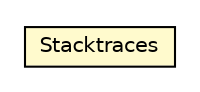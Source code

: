 #!/usr/local/bin/dot
#
# Class diagram 
# Generated by UMLGraph version R5_6-24-gf6e263 (http://www.umlgraph.org/)
#

digraph G {
	edge [fontname="Helvetica",fontsize=10,labelfontname="Helvetica",labelfontsize=10];
	node [fontname="Helvetica",fontsize=10,shape=plaintext];
	nodesep=0.25;
	ranksep=0.5;
	// org.qiweb.util.Stacktraces
	c29595 [label=<<table title="org.qiweb.util.Stacktraces" border="0" cellborder="1" cellspacing="0" cellpadding="2" port="p" bgcolor="lemonChiffon" href="./Stacktraces.html">
		<tr><td><table border="0" cellspacing="0" cellpadding="1">
<tr><td align="center" balign="center"> Stacktraces </td></tr>
		</table></td></tr>
		</table>>, URL="./Stacktraces.html", fontname="Helvetica", fontcolor="black", fontsize=10.0];
}

